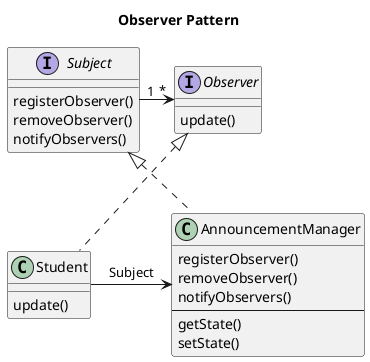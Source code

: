 @startuml
title Observer Pattern

Subject <|.down. AnnouncementManager
Observer <|.down. Student
Subject "1" -right-> "*" Observer
AnnouncementManager <-left- Student: Subject
interface Subject {
  registerObserver()
  removeObserver()
  notifyObservers()
}

interface Observer {
  update()
}

class AnnouncementManager{
  registerObserver()
  removeObserver()
  notifyObservers()
  ---
  getState()
  setState()
}

class Student{
    update()
}
@enduml
